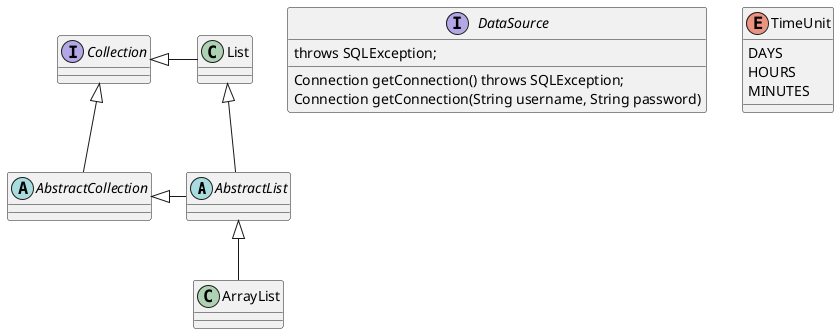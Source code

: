 @startuml

abstract class AbstractList
abstract AbstractCollection
interface DataSource
interface Collection

List <|-- AbstractList
Collection <|-- AbstractCollection

Collection <|- List
AbstractCollection <|- AbstractList
AbstractList <|-- ArrayList

interface DataSource{
Connection getConnection() throws SQLException;
Connection getConnection(String username, String password)
    throws SQLException;
}

enum TimeUnit {
DAYS
HOURS
MINUTES
}

@enduml